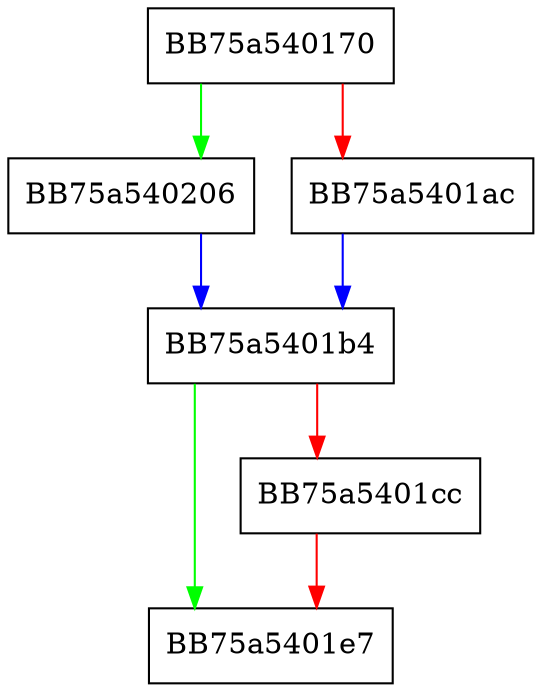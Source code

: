 digraph RpfAPI_PEDestroyResourceIterator {
  node [shape="box"];
  graph [splines=ortho];
  BB75a540170 -> BB75a540206 [color="green"];
  BB75a540170 -> BB75a5401ac [color="red"];
  BB75a5401ac -> BB75a5401b4 [color="blue"];
  BB75a5401b4 -> BB75a5401e7 [color="green"];
  BB75a5401b4 -> BB75a5401cc [color="red"];
  BB75a5401cc -> BB75a5401e7 [color="red"];
  BB75a540206 -> BB75a5401b4 [color="blue"];
}